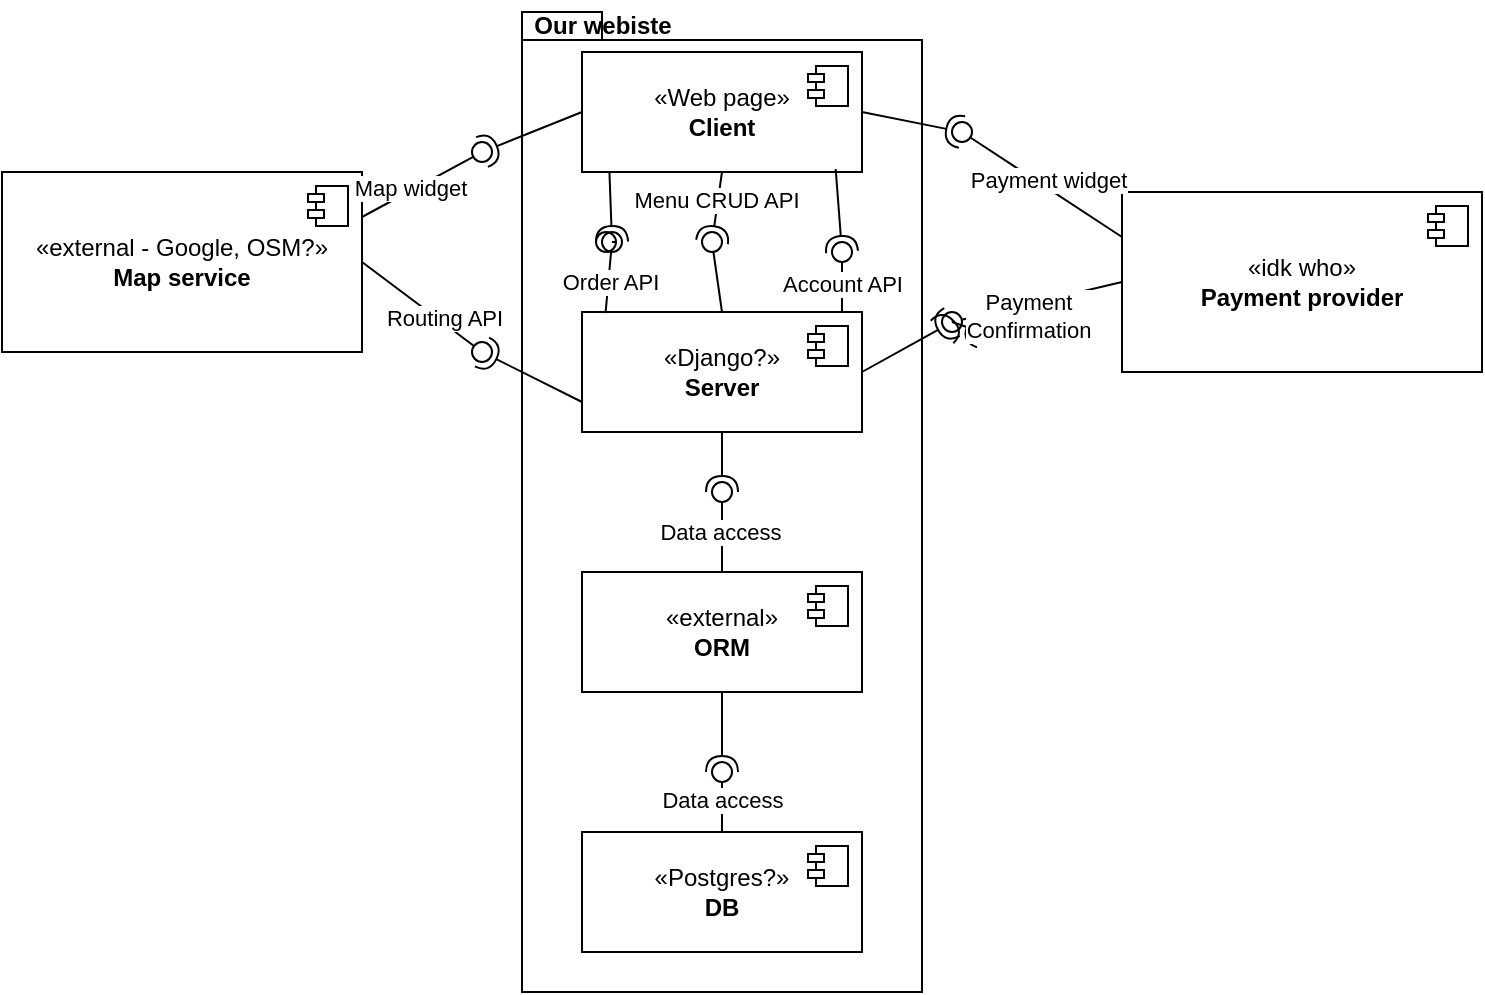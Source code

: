 <mxfile version="28.2.5">
  <diagram name="Page-1" id="gwHtqK4ijJzWARkYH_a7">
    <mxGraphModel dx="1938" dy="1731" grid="1" gridSize="10" guides="1" tooltips="1" connect="1" arrows="1" fold="1" page="1" pageScale="1" pageWidth="827" pageHeight="1169" background="none" math="0" shadow="0">
      <root>
        <mxCell id="0" />
        <mxCell id="1" parent="0" />
        <mxCell id="x9E1pmyxvbZIwIWTpzgv-49" value="" style="shape=folder;fontStyle=1;spacingTop=10;tabWidth=40;tabHeight=14;tabPosition=left;html=1;whiteSpace=wrap;" vertex="1" parent="1">
          <mxGeometry x="220" width="200" height="490" as="geometry" />
        </mxCell>
        <mxCell id="x9E1pmyxvbZIwIWTpzgv-1" value="«Django?»&lt;br&gt;&lt;b&gt;Server&lt;/b&gt;" style="html=1;dropTarget=0;whiteSpace=wrap;" vertex="1" parent="1">
          <mxGeometry x="250" y="150" width="140" height="60" as="geometry" />
        </mxCell>
        <mxCell id="x9E1pmyxvbZIwIWTpzgv-2" value="" style="shape=module;jettyWidth=8;jettyHeight=4;" vertex="1" parent="x9E1pmyxvbZIwIWTpzgv-1">
          <mxGeometry x="1" width="20" height="20" relative="1" as="geometry">
            <mxPoint x="-27" y="7" as="offset" />
          </mxGeometry>
        </mxCell>
        <mxCell id="x9E1pmyxvbZIwIWTpzgv-3" value="«Web page»&lt;div&gt;&lt;b&gt;Client&lt;/b&gt;&lt;/div&gt;" style="html=1;dropTarget=0;whiteSpace=wrap;" vertex="1" parent="1">
          <mxGeometry x="250" y="20" width="140" height="60" as="geometry" />
        </mxCell>
        <mxCell id="x9E1pmyxvbZIwIWTpzgv-4" value="" style="shape=module;jettyWidth=8;jettyHeight=4;" vertex="1" parent="x9E1pmyxvbZIwIWTpzgv-3">
          <mxGeometry x="1" width="20" height="20" relative="1" as="geometry">
            <mxPoint x="-27" y="7" as="offset" />
          </mxGeometry>
        </mxCell>
        <mxCell id="x9E1pmyxvbZIwIWTpzgv-5" value="«external»&lt;br&gt;&lt;b&gt;ORM&lt;/b&gt;" style="html=1;dropTarget=0;whiteSpace=wrap;" vertex="1" parent="1">
          <mxGeometry x="250" y="280" width="140" height="60" as="geometry" />
        </mxCell>
        <mxCell id="x9E1pmyxvbZIwIWTpzgv-6" value="" style="shape=module;jettyWidth=8;jettyHeight=4;" vertex="1" parent="x9E1pmyxvbZIwIWTpzgv-5">
          <mxGeometry x="1" width="20" height="20" relative="1" as="geometry">
            <mxPoint x="-27" y="7" as="offset" />
          </mxGeometry>
        </mxCell>
        <mxCell id="x9E1pmyxvbZIwIWTpzgv-7" value="«Postgres?»&lt;br&gt;&lt;b&gt;DB&lt;/b&gt;" style="html=1;dropTarget=0;whiteSpace=wrap;" vertex="1" parent="1">
          <mxGeometry x="250" y="410" width="140" height="60" as="geometry" />
        </mxCell>
        <mxCell id="x9E1pmyxvbZIwIWTpzgv-8" value="" style="shape=module;jettyWidth=8;jettyHeight=4;" vertex="1" parent="x9E1pmyxvbZIwIWTpzgv-7">
          <mxGeometry x="1" width="20" height="20" relative="1" as="geometry">
            <mxPoint x="-27" y="7" as="offset" />
          </mxGeometry>
        </mxCell>
        <mxCell id="x9E1pmyxvbZIwIWTpzgv-9" value="" style="rounded=0;orthogonalLoop=1;jettySize=auto;html=1;endArrow=halfCircle;endFill=0;endSize=6;strokeWidth=1;sketch=0;exitX=0.098;exitY=1;exitDx=0;exitDy=0;entryX=0.472;entryY=0.067;entryDx=0;entryDy=0;entryPerimeter=0;exitPerimeter=0;" edge="1" target="x9E1pmyxvbZIwIWTpzgv-11" parent="1" source="x9E1pmyxvbZIwIWTpzgv-3">
          <mxGeometry relative="1" as="geometry">
            <mxPoint x="380" y="265" as="sourcePoint" />
            <mxPoint x="285" y="120" as="targetPoint" />
          </mxGeometry>
        </mxCell>
        <mxCell id="x9E1pmyxvbZIwIWTpzgv-10" value="" style="rounded=0;orthogonalLoop=1;jettySize=auto;html=1;endArrow=oval;endFill=0;sketch=0;sourcePerimeterSpacing=0;targetPerimeterSpacing=0;endSize=10;exitX=0.084;exitY=0.01;exitDx=0;exitDy=0;exitPerimeter=0;" edge="1" parent="1" source="x9E1pmyxvbZIwIWTpzgv-11">
          <mxGeometry relative="1" as="geometry">
            <mxPoint x="290" y="100" as="sourcePoint" />
            <mxPoint x="262" y="115" as="targetPoint" />
          </mxGeometry>
        </mxCell>
        <mxCell id="x9E1pmyxvbZIwIWTpzgv-15" value="" style="ellipse;whiteSpace=wrap;html=1;align=center;aspect=fixed;fillColor=none;strokeColor=none;resizable=0;perimeter=centerPerimeter;rotatable=0;allowArrows=0;points=[];outlineConnect=1;" vertex="1" parent="1">
          <mxGeometry x="310" y="110" width="10" height="10" as="geometry" />
        </mxCell>
        <mxCell id="x9E1pmyxvbZIwIWTpzgv-16" value="" style="rounded=0;orthogonalLoop=1;jettySize=auto;html=1;endArrow=halfCircle;endFill=0;endSize=6;strokeWidth=1;sketch=0;exitX=0.5;exitY=1;exitDx=0;exitDy=0;entryX=0.833;entryY=-0.079;entryDx=0;entryDy=0;entryPerimeter=0;" edge="1" target="x9E1pmyxvbZIwIWTpzgv-15" parent="1" source="x9E1pmyxvbZIwIWTpzgv-3">
          <mxGeometry relative="1" as="geometry">
            <mxPoint x="380" y="115" as="sourcePoint" />
            <mxPoint x="330" y="110" as="targetPoint" />
          </mxGeometry>
        </mxCell>
        <mxCell id="x9E1pmyxvbZIwIWTpzgv-39" value="Menu CRUD API" style="edgeLabel;html=1;align=center;verticalAlign=middle;resizable=0;points=[];" vertex="1" connectable="0" parent="x9E1pmyxvbZIwIWTpzgv-16">
          <mxGeometry x="-0.175" y="-1" relative="1" as="geometry">
            <mxPoint as="offset" />
          </mxGeometry>
        </mxCell>
        <mxCell id="x9E1pmyxvbZIwIWTpzgv-17" value="" style="rounded=0;orthogonalLoop=1;jettySize=auto;html=1;endArrow=oval;endFill=0;sketch=0;sourcePerimeterSpacing=0;targetPerimeterSpacing=0;endSize=10;exitX=0.5;exitY=0;exitDx=0;exitDy=0;entryX=0.736;entryY=0.018;entryDx=0;entryDy=0;entryPerimeter=0;" edge="1" target="x9E1pmyxvbZIwIWTpzgv-15" parent="1" source="x9E1pmyxvbZIwIWTpzgv-1">
          <mxGeometry relative="1" as="geometry">
            <mxPoint x="340" y="115" as="sourcePoint" />
            <mxPoint x="330" y="110" as="targetPoint" />
          </mxGeometry>
        </mxCell>
        <mxCell id="x9E1pmyxvbZIwIWTpzgv-18" value="" style="ellipse;whiteSpace=wrap;html=1;align=center;aspect=fixed;fillColor=none;strokeColor=none;resizable=0;perimeter=centerPerimeter;rotatable=0;allowArrows=0;points=[];outlineConnect=1;" vertex="1" parent="1">
          <mxGeometry x="355" y="110" width="10" height="10" as="geometry" />
        </mxCell>
        <mxCell id="x9E1pmyxvbZIwIWTpzgv-32" value="" style="rounded=0;orthogonalLoop=1;jettySize=auto;html=1;endArrow=halfCircle;endFill=0;endSize=6;strokeWidth=1;sketch=0;exitX=0.906;exitY=0.975;exitDx=0;exitDy=0;exitPerimeter=0;" edge="1" parent="1" source="x9E1pmyxvbZIwIWTpzgv-3">
          <mxGeometry relative="1" as="geometry">
            <mxPoint x="370" y="100" as="sourcePoint" />
            <mxPoint x="380" y="120" as="targetPoint" />
          </mxGeometry>
        </mxCell>
        <mxCell id="x9E1pmyxvbZIwIWTpzgv-33" value="" style="rounded=0;orthogonalLoop=1;jettySize=auto;html=1;endArrow=oval;endFill=0;sketch=0;sourcePerimeterSpacing=0;targetPerimeterSpacing=0;endSize=10;" edge="1" parent="1">
          <mxGeometry relative="1" as="geometry">
            <mxPoint x="380" y="150" as="sourcePoint" />
            <mxPoint x="380" y="120" as="targetPoint" />
          </mxGeometry>
        </mxCell>
        <mxCell id="x9E1pmyxvbZIwIWTpzgv-40" value="Account API" style="edgeLabel;html=1;align=center;verticalAlign=middle;resizable=0;points=[];" vertex="1" connectable="0" parent="x9E1pmyxvbZIwIWTpzgv-33">
          <mxGeometry x="-0.053" relative="1" as="geometry">
            <mxPoint as="offset" />
          </mxGeometry>
        </mxCell>
        <mxCell id="x9E1pmyxvbZIwIWTpzgv-34" value="" style="ellipse;whiteSpace=wrap;html=1;align=center;aspect=fixed;fillColor=none;strokeColor=none;resizable=0;perimeter=centerPerimeter;rotatable=0;allowArrows=0;points=[];outlineConnect=1;" vertex="1" parent="1">
          <mxGeometry x="370" y="140" width="10" height="10" as="geometry" />
        </mxCell>
        <mxCell id="x9E1pmyxvbZIwIWTpzgv-36" value="" style="rounded=0;orthogonalLoop=1;jettySize=auto;html=1;endArrow=oval;endFill=0;sketch=0;sourcePerimeterSpacing=0;targetPerimeterSpacing=0;endSize=10;exitX=0.084;exitY=0.01;exitDx=0;exitDy=0;exitPerimeter=0;" edge="1" parent="1" source="x9E1pmyxvbZIwIWTpzgv-1" target="x9E1pmyxvbZIwIWTpzgv-11">
          <mxGeometry relative="1" as="geometry">
            <mxPoint x="262" y="151" as="sourcePoint" />
            <mxPoint x="262" y="115" as="targetPoint" />
          </mxGeometry>
        </mxCell>
        <mxCell id="x9E1pmyxvbZIwIWTpzgv-37" value="Order API" style="edgeLabel;html=1;align=center;verticalAlign=middle;resizable=0;points=[];" vertex="1" connectable="0" parent="x9E1pmyxvbZIwIWTpzgv-36">
          <mxGeometry x="-0.1" y="-1" relative="1" as="geometry">
            <mxPoint as="offset" />
          </mxGeometry>
        </mxCell>
        <mxCell id="x9E1pmyxvbZIwIWTpzgv-11" value="" style="ellipse;whiteSpace=wrap;html=1;align=center;aspect=fixed;fillColor=none;strokeColor=none;resizable=0;perimeter=centerPerimeter;rotatable=0;allowArrows=0;points=[];outlineConnect=1;" vertex="1" parent="1">
          <mxGeometry x="260" y="110" width="10" height="10" as="geometry" />
        </mxCell>
        <mxCell id="x9E1pmyxvbZIwIWTpzgv-41" value="" style="rounded=0;orthogonalLoop=1;jettySize=auto;html=1;endArrow=halfCircle;endFill=0;endSize=6;strokeWidth=1;sketch=0;exitX=0.5;exitY=1;exitDx=0;exitDy=0;" edge="1" parent="1" source="x9E1pmyxvbZIwIWTpzgv-1">
          <mxGeometry relative="1" as="geometry">
            <mxPoint x="140" y="205" as="sourcePoint" />
            <mxPoint x="320" y="240" as="targetPoint" />
          </mxGeometry>
        </mxCell>
        <mxCell id="x9E1pmyxvbZIwIWTpzgv-42" value="" style="rounded=0;orthogonalLoop=1;jettySize=auto;html=1;endArrow=oval;endFill=0;sketch=0;sourcePerimeterSpacing=0;targetPerimeterSpacing=0;endSize=10;exitX=0.5;exitY=0;exitDx=0;exitDy=0;" edge="1" parent="1" source="x9E1pmyxvbZIwIWTpzgv-5">
          <mxGeometry relative="1" as="geometry">
            <mxPoint x="100" y="205" as="sourcePoint" />
            <mxPoint x="320" y="240" as="targetPoint" />
          </mxGeometry>
        </mxCell>
        <mxCell id="x9E1pmyxvbZIwIWTpzgv-44" value="&lt;div&gt;Data access&lt;/div&gt;" style="edgeLabel;html=1;align=center;verticalAlign=middle;resizable=0;points=[];" vertex="1" connectable="0" parent="x9E1pmyxvbZIwIWTpzgv-42">
          <mxGeometry x="0.018" y="1" relative="1" as="geometry">
            <mxPoint as="offset" />
          </mxGeometry>
        </mxCell>
        <mxCell id="x9E1pmyxvbZIwIWTpzgv-43" value="" style="ellipse;whiteSpace=wrap;html=1;align=center;aspect=fixed;fillColor=none;strokeColor=none;resizable=0;perimeter=centerPerimeter;rotatable=0;allowArrows=0;points=[];outlineConnect=1;" vertex="1" parent="1">
          <mxGeometry x="115" y="200" width="10" height="10" as="geometry" />
        </mxCell>
        <mxCell id="x9E1pmyxvbZIwIWTpzgv-45" value="" style="rounded=0;orthogonalLoop=1;jettySize=auto;html=1;endArrow=halfCircle;endFill=0;endSize=6;strokeWidth=1;sketch=0;exitX=0.5;exitY=1;exitDx=0;exitDy=0;" edge="1" parent="1" source="x9E1pmyxvbZIwIWTpzgv-5">
          <mxGeometry relative="1" as="geometry">
            <mxPoint x="360" y="395" as="sourcePoint" />
            <mxPoint x="320" y="380" as="targetPoint" />
          </mxGeometry>
        </mxCell>
        <mxCell id="x9E1pmyxvbZIwIWTpzgv-46" value="" style="rounded=0;orthogonalLoop=1;jettySize=auto;html=1;endArrow=oval;endFill=0;sketch=0;sourcePerimeterSpacing=0;targetPerimeterSpacing=0;endSize=10;exitX=0.5;exitY=0;exitDx=0;exitDy=0;" edge="1" parent="1" source="x9E1pmyxvbZIwIWTpzgv-7">
          <mxGeometry relative="1" as="geometry">
            <mxPoint x="320" y="395" as="sourcePoint" />
            <mxPoint x="320" y="380" as="targetPoint" />
          </mxGeometry>
        </mxCell>
        <mxCell id="x9E1pmyxvbZIwIWTpzgv-48" value="Data access" style="edgeLabel;html=1;align=center;verticalAlign=middle;resizable=0;points=[];" vertex="1" connectable="0" parent="x9E1pmyxvbZIwIWTpzgv-46">
          <mxGeometry x="0.094" relative="1" as="geometry">
            <mxPoint as="offset" />
          </mxGeometry>
        </mxCell>
        <mxCell id="x9E1pmyxvbZIwIWTpzgv-47" value="" style="ellipse;whiteSpace=wrap;html=1;align=center;aspect=fixed;fillColor=none;strokeColor=none;resizable=0;perimeter=centerPerimeter;rotatable=0;allowArrows=0;points=[];outlineConnect=1;" vertex="1" parent="1">
          <mxGeometry x="335" y="390" width="10" height="10" as="geometry" />
        </mxCell>
        <mxCell id="x9E1pmyxvbZIwIWTpzgv-50" value="Our webiste" style="text;align=center;fontStyle=1;verticalAlign=middle;spacingLeft=3;spacingRight=3;strokeColor=none;rotatable=0;points=[[0,0.5],[1,0.5]];portConstraint=eastwest;html=1;" vertex="1" parent="1">
          <mxGeometry x="220" y="-6" width="80" height="26" as="geometry" />
        </mxCell>
        <mxCell id="x9E1pmyxvbZIwIWTpzgv-53" value="«external - Google, OSM?»&lt;br&gt;&lt;b&gt;Map service&lt;/b&gt;" style="html=1;dropTarget=0;whiteSpace=wrap;" vertex="1" parent="1">
          <mxGeometry x="-40" y="80" width="180" height="90" as="geometry" />
        </mxCell>
        <mxCell id="x9E1pmyxvbZIwIWTpzgv-54" value="" style="shape=module;jettyWidth=8;jettyHeight=4;" vertex="1" parent="x9E1pmyxvbZIwIWTpzgv-53">
          <mxGeometry x="1" width="20" height="20" relative="1" as="geometry">
            <mxPoint x="-27" y="7" as="offset" />
          </mxGeometry>
        </mxCell>
        <mxCell id="x9E1pmyxvbZIwIWTpzgv-58" value="" style="rounded=0;orthogonalLoop=1;jettySize=auto;html=1;endArrow=halfCircle;endFill=0;endSize=6;strokeWidth=1;sketch=0;exitX=0;exitY=0.5;exitDx=0;exitDy=0;" edge="1" parent="1" source="x9E1pmyxvbZIwIWTpzgv-3">
          <mxGeometry relative="1" as="geometry">
            <mxPoint x="180" y="61" as="sourcePoint" />
            <mxPoint x="200" y="70" as="targetPoint" />
          </mxGeometry>
        </mxCell>
        <mxCell id="x9E1pmyxvbZIwIWTpzgv-60" value="" style="ellipse;whiteSpace=wrap;html=1;align=center;aspect=fixed;fillColor=none;strokeColor=none;resizable=0;perimeter=centerPerimeter;rotatable=0;allowArrows=0;points=[];outlineConnect=1;" vertex="1" parent="1">
          <mxGeometry x="155" y="56" width="10" height="10" as="geometry" />
        </mxCell>
        <mxCell id="x9E1pmyxvbZIwIWTpzgv-61" value="" style="rounded=0;orthogonalLoop=1;jettySize=auto;html=1;endArrow=oval;endFill=0;sketch=0;sourcePerimeterSpacing=0;targetPerimeterSpacing=0;endSize=10;exitX=1;exitY=0.25;exitDx=0;exitDy=0;" edge="1" parent="1" source="x9E1pmyxvbZIwIWTpzgv-53">
          <mxGeometry relative="1" as="geometry">
            <mxPoint x="140" y="61" as="sourcePoint" />
            <mxPoint x="200" y="70" as="targetPoint" />
          </mxGeometry>
        </mxCell>
        <mxCell id="x9E1pmyxvbZIwIWTpzgv-62" value="&lt;div&gt;Map widget&lt;/div&gt;" style="edgeLabel;html=1;align=center;verticalAlign=middle;resizable=0;points=[];" vertex="1" connectable="0" parent="x9E1pmyxvbZIwIWTpzgv-61">
          <mxGeometry x="-0.176" y="2" relative="1" as="geometry">
            <mxPoint as="offset" />
          </mxGeometry>
        </mxCell>
        <mxCell id="x9E1pmyxvbZIwIWTpzgv-63" value="" style="rounded=0;orthogonalLoop=1;jettySize=auto;html=1;endArrow=halfCircle;endFill=0;endSize=6;strokeWidth=1;sketch=0;exitX=0;exitY=0.75;exitDx=0;exitDy=0;" edge="1" parent="1" source="x9E1pmyxvbZIwIWTpzgv-1">
          <mxGeometry relative="1" as="geometry">
            <mxPoint x="205" y="215" as="sourcePoint" />
            <mxPoint x="200" y="170" as="targetPoint" />
          </mxGeometry>
        </mxCell>
        <mxCell id="x9E1pmyxvbZIwIWTpzgv-64" value="" style="rounded=0;orthogonalLoop=1;jettySize=auto;html=1;endArrow=oval;endFill=0;sketch=0;sourcePerimeterSpacing=0;targetPerimeterSpacing=0;endSize=10;exitX=1;exitY=0.5;exitDx=0;exitDy=0;" edge="1" parent="1" source="x9E1pmyxvbZIwIWTpzgv-53">
          <mxGeometry relative="1" as="geometry">
            <mxPoint x="165" y="215" as="sourcePoint" />
            <mxPoint x="200" y="170" as="targetPoint" />
          </mxGeometry>
        </mxCell>
        <mxCell id="x9E1pmyxvbZIwIWTpzgv-66" value="Routing API" style="edgeLabel;html=1;align=center;verticalAlign=middle;resizable=0;points=[];" vertex="1" connectable="0" parent="x9E1pmyxvbZIwIWTpzgv-64">
          <mxGeometry x="0.312" y="2" relative="1" as="geometry">
            <mxPoint as="offset" />
          </mxGeometry>
        </mxCell>
        <mxCell id="x9E1pmyxvbZIwIWTpzgv-65" value="" style="ellipse;whiteSpace=wrap;html=1;align=center;aspect=fixed;fillColor=none;strokeColor=none;resizable=0;perimeter=centerPerimeter;rotatable=0;allowArrows=0;points=[];outlineConnect=1;" vertex="1" parent="1">
          <mxGeometry x="180" y="210" width="10" height="10" as="geometry" />
        </mxCell>
        <mxCell id="x9E1pmyxvbZIwIWTpzgv-67" value="«idk who»&lt;br&gt;&lt;b&gt;Payment provider&lt;/b&gt;" style="html=1;dropTarget=0;whiteSpace=wrap;" vertex="1" parent="1">
          <mxGeometry x="520" y="90" width="180" height="90" as="geometry" />
        </mxCell>
        <mxCell id="x9E1pmyxvbZIwIWTpzgv-68" value="" style="shape=module;jettyWidth=8;jettyHeight=4;" vertex="1" parent="x9E1pmyxvbZIwIWTpzgv-67">
          <mxGeometry x="1" width="20" height="20" relative="1" as="geometry">
            <mxPoint x="-27" y="7" as="offset" />
          </mxGeometry>
        </mxCell>
        <mxCell id="x9E1pmyxvbZIwIWTpzgv-71" value="" style="rounded=0;orthogonalLoop=1;jettySize=auto;html=1;endArrow=halfCircle;endFill=0;endSize=6;strokeWidth=1;sketch=0;exitX=1;exitY=0.5;exitDx=0;exitDy=0;" edge="1" parent="1" source="x9E1pmyxvbZIwIWTpzgv-3">
          <mxGeometry relative="1" as="geometry">
            <mxPoint x="510" y="62" as="sourcePoint" />
            <mxPoint x="440" y="60" as="targetPoint" />
          </mxGeometry>
        </mxCell>
        <mxCell id="x9E1pmyxvbZIwIWTpzgv-72" value="" style="rounded=0;orthogonalLoop=1;jettySize=auto;html=1;endArrow=oval;endFill=0;sketch=0;sourcePerimeterSpacing=0;targetPerimeterSpacing=0;endSize=10;exitX=0;exitY=0.25;exitDx=0;exitDy=0;" edge="1" parent="1" source="x9E1pmyxvbZIwIWTpzgv-67">
          <mxGeometry relative="1" as="geometry">
            <mxPoint x="470" y="62" as="sourcePoint" />
            <mxPoint x="440" y="60" as="targetPoint" />
          </mxGeometry>
        </mxCell>
        <mxCell id="x9E1pmyxvbZIwIWTpzgv-74" value="&lt;div&gt;Payment widget&lt;/div&gt;" style="edgeLabel;html=1;align=center;verticalAlign=middle;resizable=0;points=[];" vertex="1" connectable="0" parent="x9E1pmyxvbZIwIWTpzgv-72">
          <mxGeometry x="-0.031" y="-4" relative="1" as="geometry">
            <mxPoint x="-1" as="offset" />
          </mxGeometry>
        </mxCell>
        <mxCell id="x9E1pmyxvbZIwIWTpzgv-73" value="" style="ellipse;whiteSpace=wrap;html=1;align=center;aspect=fixed;fillColor=none;strokeColor=none;resizable=0;perimeter=centerPerimeter;rotatable=0;allowArrows=0;points=[];outlineConnect=1;" vertex="1" parent="1">
          <mxGeometry x="485" y="57" width="10" height="10" as="geometry" />
        </mxCell>
        <mxCell id="x9E1pmyxvbZIwIWTpzgv-75" value="" style="rounded=0;orthogonalLoop=1;jettySize=auto;html=1;endArrow=halfCircle;endFill=0;endSize=6;strokeWidth=1;sketch=0;exitX=1;exitY=0.5;exitDx=0;exitDy=0;" edge="1" parent="1" source="x9E1pmyxvbZIwIWTpzgv-77">
          <mxGeometry relative="1" as="geometry">
            <mxPoint x="510" y="146" as="sourcePoint" />
            <mxPoint x="450" y="160" as="targetPoint" />
          </mxGeometry>
        </mxCell>
        <mxCell id="x9E1pmyxvbZIwIWTpzgv-76" value="" style="rounded=0;orthogonalLoop=1;jettySize=auto;html=1;endArrow=oval;endFill=0;sketch=0;sourcePerimeterSpacing=0;targetPerimeterSpacing=0;endSize=10;exitX=0;exitY=0.5;exitDx=0;exitDy=0;" edge="1" target="x9E1pmyxvbZIwIWTpzgv-77" parent="1" source="x9E1pmyxvbZIwIWTpzgv-67">
          <mxGeometry relative="1" as="geometry">
            <mxPoint x="470" y="146" as="sourcePoint" />
          </mxGeometry>
        </mxCell>
        <mxCell id="x9E1pmyxvbZIwIWTpzgv-79" value="&lt;div&gt;Payment&lt;/div&gt;&lt;div&gt;Confirmation&lt;/div&gt;" style="edgeLabel;html=1;align=center;verticalAlign=middle;resizable=0;points=[];" vertex="1" connectable="0" parent="x9E1pmyxvbZIwIWTpzgv-76">
          <mxGeometry x="0.141" y="5" relative="1" as="geometry">
            <mxPoint as="offset" />
          </mxGeometry>
        </mxCell>
        <mxCell id="x9E1pmyxvbZIwIWTpzgv-78" value="" style="rounded=0;orthogonalLoop=1;jettySize=auto;html=1;endArrow=halfCircle;endFill=0;endSize=6;strokeWidth=1;sketch=0;exitX=1;exitY=0.5;exitDx=0;exitDy=0;" edge="1" parent="1" source="x9E1pmyxvbZIwIWTpzgv-77">
          <mxGeometry relative="1" as="geometry">
            <mxPoint x="390" y="180" as="sourcePoint" />
            <mxPoint x="430" y="160" as="targetPoint" />
          </mxGeometry>
        </mxCell>
        <mxCell id="x9E1pmyxvbZIwIWTpzgv-80" value="" style="rounded=0;orthogonalLoop=1;jettySize=auto;html=1;endArrow=halfCircle;endFill=0;endSize=6;strokeWidth=1;sketch=0;exitX=1;exitY=0.5;exitDx=0;exitDy=0;" edge="1" parent="1" source="x9E1pmyxvbZIwIWTpzgv-1" target="x9E1pmyxvbZIwIWTpzgv-77">
          <mxGeometry relative="1" as="geometry">
            <mxPoint x="390" y="180" as="sourcePoint" />
            <mxPoint x="430" y="160" as="targetPoint" />
          </mxGeometry>
        </mxCell>
        <mxCell id="x9E1pmyxvbZIwIWTpzgv-77" value="" style="ellipse;whiteSpace=wrap;html=1;align=center;aspect=fixed;fillColor=none;strokeColor=none;resizable=0;perimeter=centerPerimeter;rotatable=0;allowArrows=0;points=[];outlineConnect=1;" vertex="1" parent="1">
          <mxGeometry x="430" y="150" width="10" height="10" as="geometry" />
        </mxCell>
      </root>
    </mxGraphModel>
  </diagram>
</mxfile>
